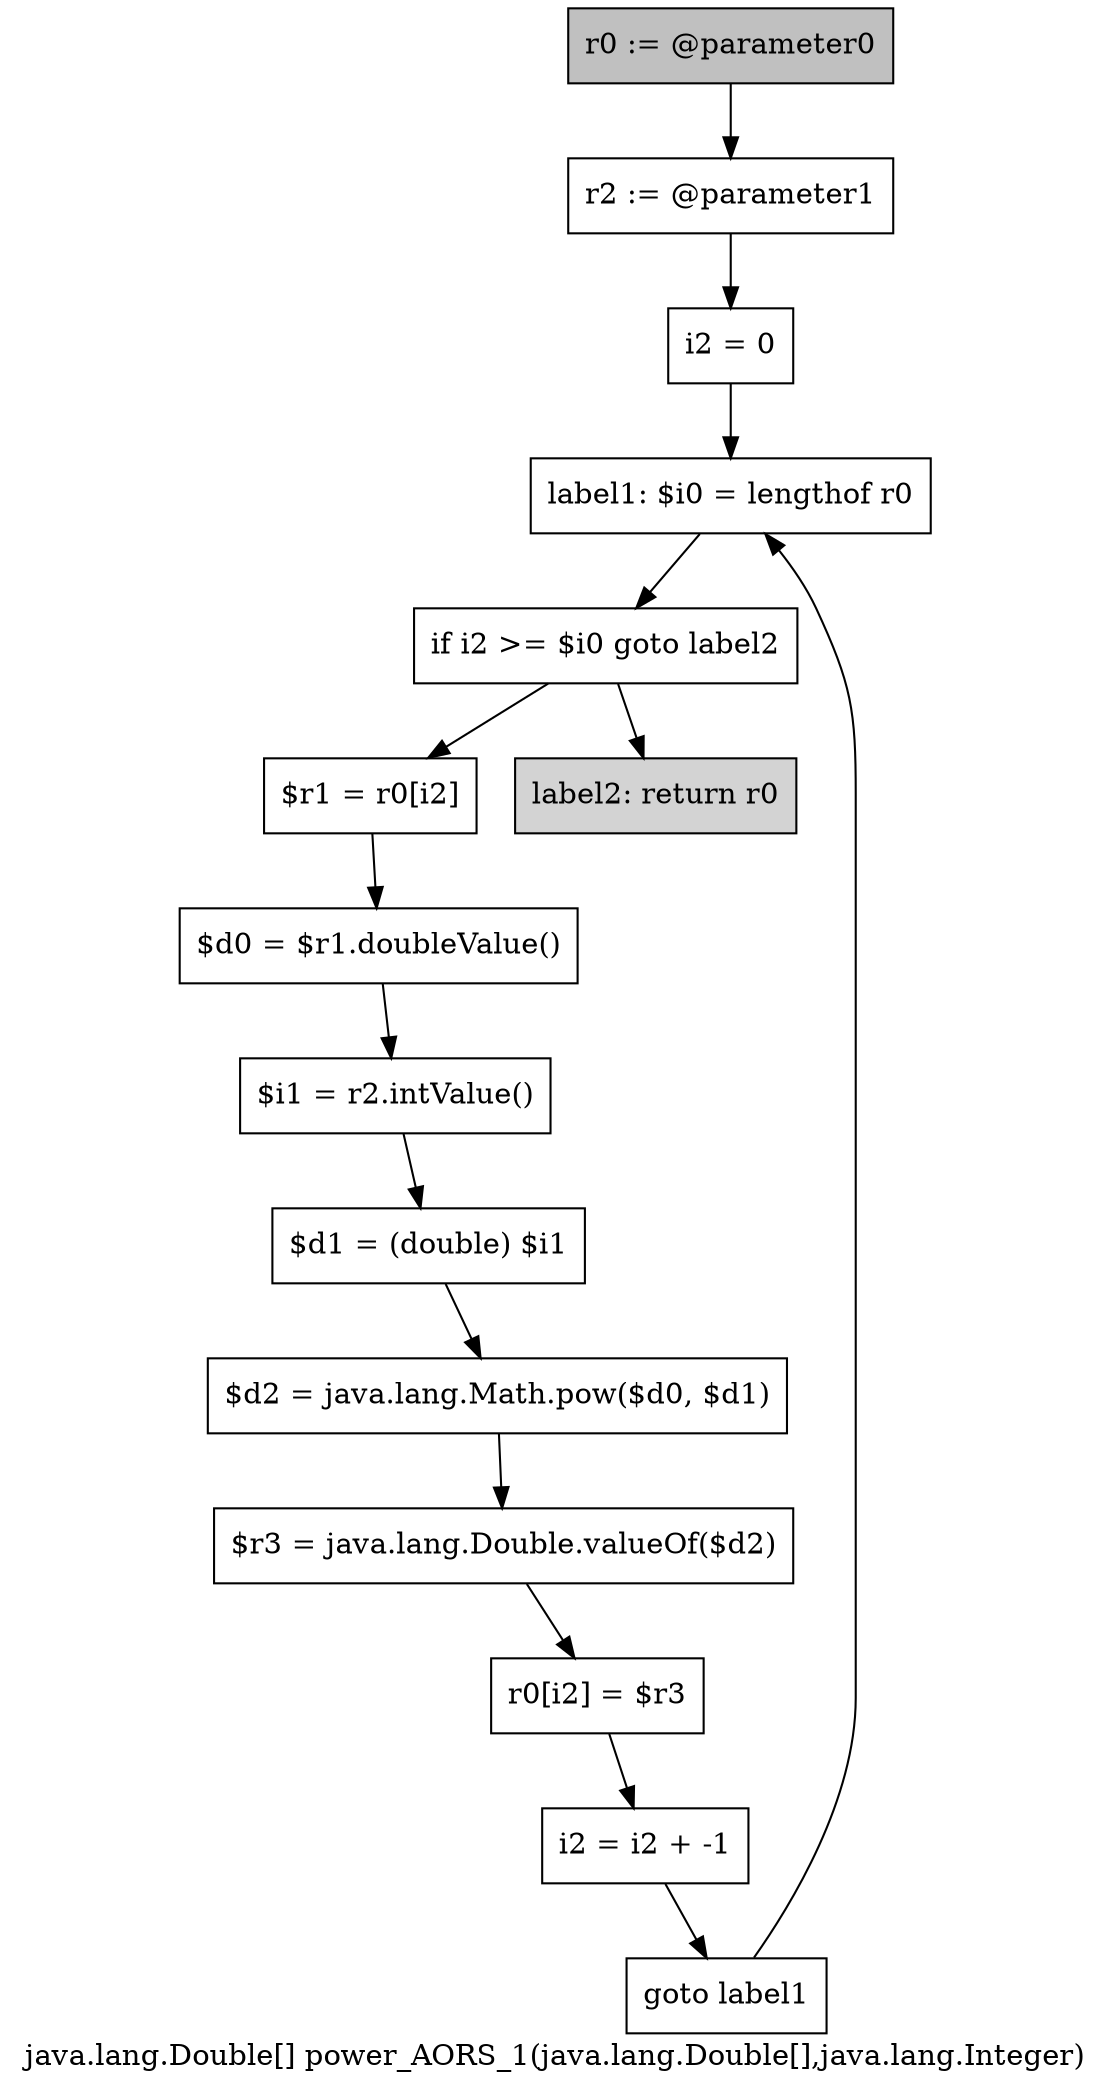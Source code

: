 digraph "java.lang.Double[] power_AORS_1(java.lang.Double[],java.lang.Integer)" {
    label="java.lang.Double[] power_AORS_1(java.lang.Double[],java.lang.Integer)";
    node [shape=box];
    "0" [style=filled,fillcolor=gray,label="r0 := @parameter0",];
    "1" [label="r2 := @parameter1",];
    "0"->"1";
    "2" [label="i2 = 0",];
    "1"->"2";
    "3" [label="label1: $i0 = lengthof r0",];
    "2"->"3";
    "4" [label="if i2 >= $i0 goto label2",];
    "3"->"4";
    "5" [label="$r1 = r0[i2]",];
    "4"->"5";
    "14" [style=filled,fillcolor=lightgray,label="label2: return r0",];
    "4"->"14";
    "6" [label="$d0 = $r1.doubleValue()",];
    "5"->"6";
    "7" [label="$i1 = r2.intValue()",];
    "6"->"7";
    "8" [label="$d1 = (double) $i1",];
    "7"->"8";
    "9" [label="$d2 = java.lang.Math.pow($d0, $d1)",];
    "8"->"9";
    "10" [label="$r3 = java.lang.Double.valueOf($d2)",];
    "9"->"10";
    "11" [label="r0[i2] = $r3",];
    "10"->"11";
    "12" [label="i2 = i2 + -1",];
    "11"->"12";
    "13" [label="goto label1",];
    "12"->"13";
    "13"->"3";
}
